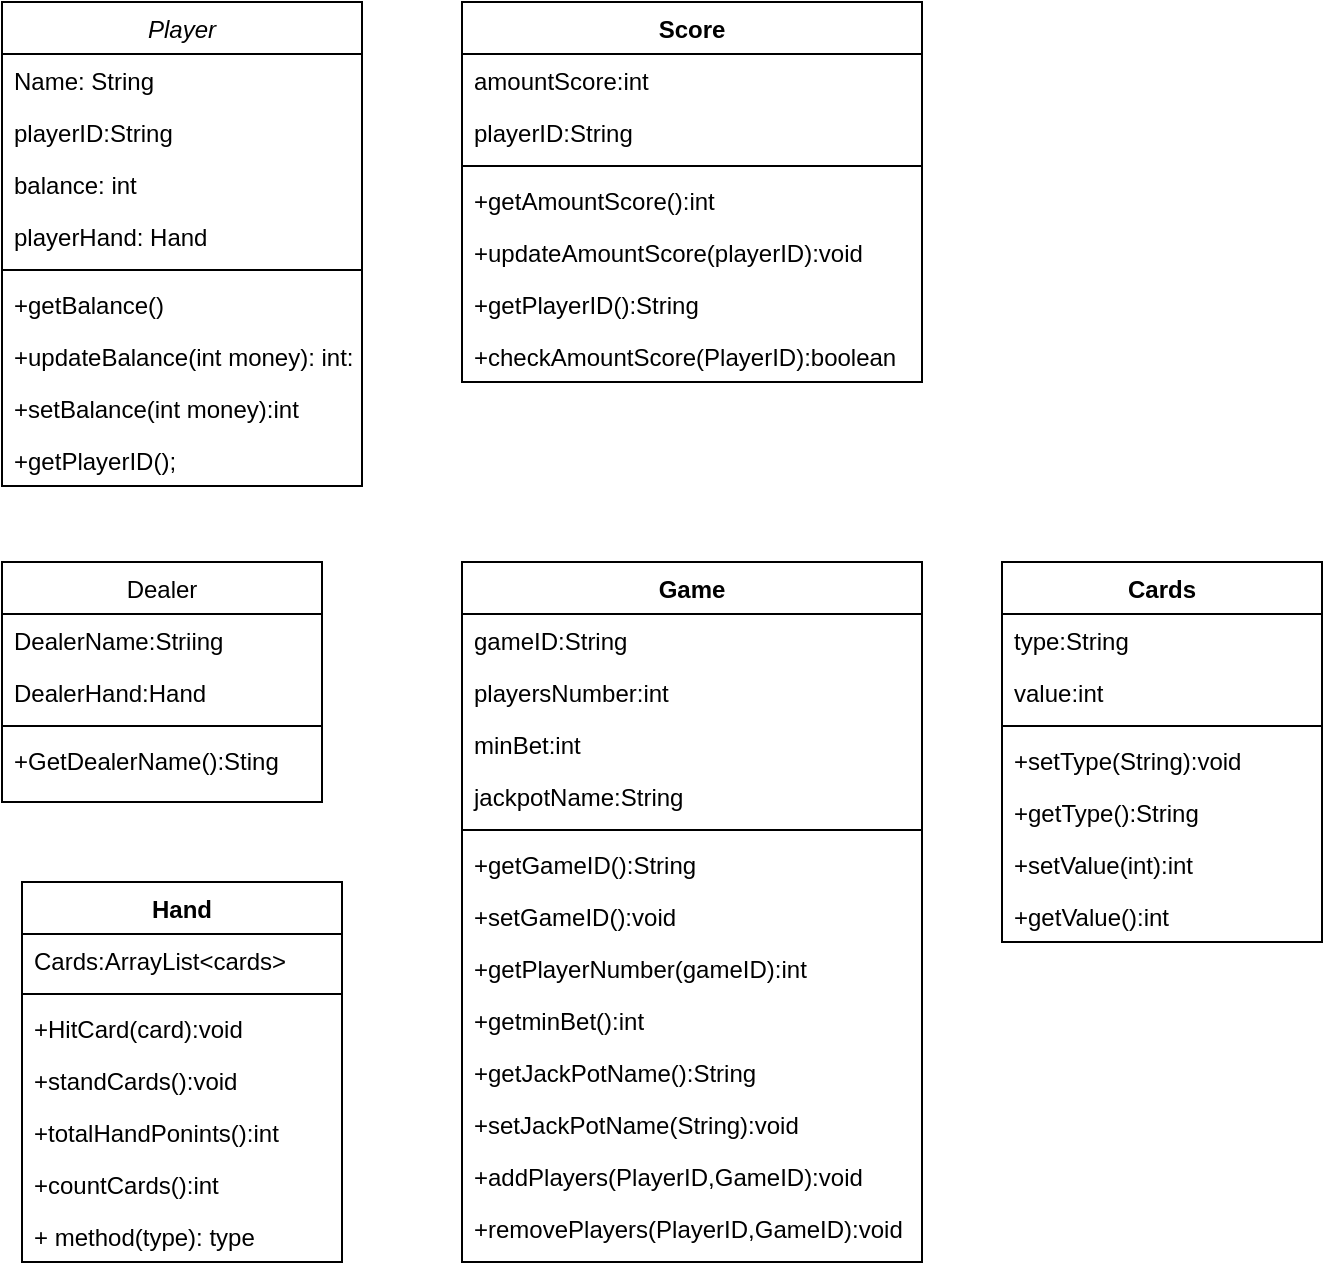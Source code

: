 <mxfile version="14.4.4" type="github"><diagram id="C5RBs43oDa-KdzZeNtuy" name="Page-1"><mxGraphModel dx="625" dy="257" grid="1" gridSize="10" guides="1" tooltips="1" connect="1" arrows="1" fold="1" page="1" pageScale="1" pageWidth="827" pageHeight="1169" math="0" shadow="0"><root><mxCell id="WIyWlLk6GJQsqaUBKTNV-0"/><mxCell id="WIyWlLk6GJQsqaUBKTNV-1" parent="WIyWlLk6GJQsqaUBKTNV-0"/><mxCell id="zkfFHV4jXpPFQw0GAbJ--0" value="Player" style="swimlane;fontStyle=2;align=center;verticalAlign=top;childLayout=stackLayout;horizontal=1;startSize=26;horizontalStack=0;resizeParent=1;resizeLast=0;collapsible=1;marginBottom=0;rounded=0;shadow=0;strokeWidth=1;" parent="WIyWlLk6GJQsqaUBKTNV-1" vertex="1"><mxGeometry x="140" y="60" width="180" height="242" as="geometry"><mxRectangle x="180" y="120" width="160" height="26" as="alternateBounds"/></mxGeometry></mxCell><mxCell id="zkfFHV4jXpPFQw0GAbJ--1" value="Name: String" style="text;align=left;verticalAlign=top;spacingLeft=4;spacingRight=4;overflow=hidden;rotatable=0;points=[[0,0.5],[1,0.5]];portConstraint=eastwest;" parent="zkfFHV4jXpPFQw0GAbJ--0" vertex="1"><mxGeometry y="26" width="180" height="26" as="geometry"/></mxCell><mxCell id="DUQ8-9O6X4aWuYqs7i3v-48" value="playerID:String" style="text;align=left;verticalAlign=top;spacingLeft=4;spacingRight=4;overflow=hidden;rotatable=0;points=[[0,0.5],[1,0.5]];portConstraint=eastwest;rounded=0;shadow=0;html=0;" vertex="1" parent="zkfFHV4jXpPFQw0GAbJ--0"><mxGeometry y="52" width="180" height="26" as="geometry"/></mxCell><mxCell id="zkfFHV4jXpPFQw0GAbJ--2" value="balance: int" style="text;align=left;verticalAlign=top;spacingLeft=4;spacingRight=4;overflow=hidden;rotatable=0;points=[[0,0.5],[1,0.5]];portConstraint=eastwest;rounded=0;shadow=0;html=0;" parent="zkfFHV4jXpPFQw0GAbJ--0" vertex="1"><mxGeometry y="78" width="180" height="26" as="geometry"/></mxCell><mxCell id="DUQ8-9O6X4aWuYqs7i3v-0" value="playerHand: Hand" style="text;align=left;verticalAlign=top;spacingLeft=4;spacingRight=4;overflow=hidden;rotatable=0;points=[[0,0.5],[1,0.5]];portConstraint=eastwest;rounded=0;shadow=0;html=0;" vertex="1" parent="zkfFHV4jXpPFQw0GAbJ--0"><mxGeometry y="104" width="180" height="26" as="geometry"/></mxCell><mxCell id="zkfFHV4jXpPFQw0GAbJ--4" value="" style="line;html=1;strokeWidth=1;align=left;verticalAlign=middle;spacingTop=-1;spacingLeft=3;spacingRight=3;rotatable=0;labelPosition=right;points=[];portConstraint=eastwest;" parent="zkfFHV4jXpPFQw0GAbJ--0" vertex="1"><mxGeometry y="130" width="180" height="8" as="geometry"/></mxCell><mxCell id="zkfFHV4jXpPFQw0GAbJ--5" value="+getBalance()&#10;" style="text;align=left;verticalAlign=top;spacingLeft=4;spacingRight=4;overflow=hidden;rotatable=0;points=[[0,0.5],[1,0.5]];portConstraint=eastwest;" parent="zkfFHV4jXpPFQw0GAbJ--0" vertex="1"><mxGeometry y="138" width="180" height="26" as="geometry"/></mxCell><mxCell id="DUQ8-9O6X4aWuYqs7i3v-3" value="+updateBalance(int money): int: void" style="text;align=left;verticalAlign=top;spacingLeft=4;spacingRight=4;overflow=hidden;rotatable=0;points=[[0,0.5],[1,0.5]];portConstraint=eastwest;" vertex="1" parent="zkfFHV4jXpPFQw0GAbJ--0"><mxGeometry y="164" width="180" height="26" as="geometry"/></mxCell><mxCell id="DUQ8-9O6X4aWuYqs7i3v-49" value="+setBalance(int money):int" style="text;align=left;verticalAlign=top;spacingLeft=4;spacingRight=4;overflow=hidden;rotatable=0;points=[[0,0.5],[1,0.5]];portConstraint=eastwest;" vertex="1" parent="zkfFHV4jXpPFQw0GAbJ--0"><mxGeometry y="190" width="180" height="26" as="geometry"/></mxCell><mxCell id="DUQ8-9O6X4aWuYqs7i3v-4" value="+getPlayerID();" style="text;align=left;verticalAlign=top;spacingLeft=4;spacingRight=4;overflow=hidden;rotatable=0;points=[[0,0.5],[1,0.5]];portConstraint=eastwest;" vertex="1" parent="zkfFHV4jXpPFQw0GAbJ--0"><mxGeometry y="216" width="180" height="26" as="geometry"/></mxCell><mxCell id="zkfFHV4jXpPFQw0GAbJ--17" value="Dealer" style="swimlane;fontStyle=0;align=center;verticalAlign=top;childLayout=stackLayout;horizontal=1;startSize=26;horizontalStack=0;resizeParent=1;resizeLast=0;collapsible=1;marginBottom=0;rounded=0;shadow=0;strokeWidth=1;" parent="WIyWlLk6GJQsqaUBKTNV-1" vertex="1"><mxGeometry x="140" y="340" width="160" height="120" as="geometry"><mxRectangle x="550" y="140" width="160" height="26" as="alternateBounds"/></mxGeometry></mxCell><mxCell id="zkfFHV4jXpPFQw0GAbJ--18" value="DealerName:Striing" style="text;align=left;verticalAlign=top;spacingLeft=4;spacingRight=4;overflow=hidden;rotatable=0;points=[[0,0.5],[1,0.5]];portConstraint=eastwest;" parent="zkfFHV4jXpPFQw0GAbJ--17" vertex="1"><mxGeometry y="26" width="160" height="26" as="geometry"/></mxCell><mxCell id="zkfFHV4jXpPFQw0GAbJ--19" value="DealerHand:Hand" style="text;align=left;verticalAlign=top;spacingLeft=4;spacingRight=4;overflow=hidden;rotatable=0;points=[[0,0.5],[1,0.5]];portConstraint=eastwest;rounded=0;shadow=0;html=0;" parent="zkfFHV4jXpPFQw0GAbJ--17" vertex="1"><mxGeometry y="52" width="160" height="26" as="geometry"/></mxCell><mxCell id="zkfFHV4jXpPFQw0GAbJ--23" value="" style="line;html=1;strokeWidth=1;align=left;verticalAlign=middle;spacingTop=-1;spacingLeft=3;spacingRight=3;rotatable=0;labelPosition=right;points=[];portConstraint=eastwest;" parent="zkfFHV4jXpPFQw0GAbJ--17" vertex="1"><mxGeometry y="78" width="160" height="8" as="geometry"/></mxCell><mxCell id="zkfFHV4jXpPFQw0GAbJ--24" value="+GetDealerName():Sting" style="text;align=left;verticalAlign=top;spacingLeft=4;spacingRight=4;overflow=hidden;rotatable=0;points=[[0,0.5],[1,0.5]];portConstraint=eastwest;" parent="zkfFHV4jXpPFQw0GAbJ--17" vertex="1"><mxGeometry y="86" width="160" height="26" as="geometry"/></mxCell><mxCell id="DUQ8-9O6X4aWuYqs7i3v-8" value="Hand" style="swimlane;fontStyle=1;align=center;verticalAlign=top;childLayout=stackLayout;horizontal=1;startSize=26;horizontalStack=0;resizeParent=1;resizeParentMax=0;resizeLast=0;collapsible=1;marginBottom=0;" vertex="1" parent="WIyWlLk6GJQsqaUBKTNV-1"><mxGeometry x="150" y="500" width="160" height="190" as="geometry"/></mxCell><mxCell id="DUQ8-9O6X4aWuYqs7i3v-9" value="Cards:ArrayList&lt;cards&gt;" style="text;strokeColor=none;fillColor=none;align=left;verticalAlign=top;spacingLeft=4;spacingRight=4;overflow=hidden;rotatable=0;points=[[0,0.5],[1,0.5]];portConstraint=eastwest;" vertex="1" parent="DUQ8-9O6X4aWuYqs7i3v-8"><mxGeometry y="26" width="160" height="26" as="geometry"/></mxCell><mxCell id="DUQ8-9O6X4aWuYqs7i3v-10" value="" style="line;strokeWidth=1;fillColor=none;align=left;verticalAlign=middle;spacingTop=-1;spacingLeft=3;spacingRight=3;rotatable=0;labelPosition=right;points=[];portConstraint=eastwest;" vertex="1" parent="DUQ8-9O6X4aWuYqs7i3v-8"><mxGeometry y="52" width="160" height="8" as="geometry"/></mxCell><mxCell id="DUQ8-9O6X4aWuYqs7i3v-11" value="+HitCard(card):void" style="text;strokeColor=none;fillColor=none;align=left;verticalAlign=top;spacingLeft=4;spacingRight=4;overflow=hidden;rotatable=0;points=[[0,0.5],[1,0.5]];portConstraint=eastwest;" vertex="1" parent="DUQ8-9O6X4aWuYqs7i3v-8"><mxGeometry y="60" width="160" height="26" as="geometry"/></mxCell><mxCell id="DUQ8-9O6X4aWuYqs7i3v-12" value="+standCards():void" style="text;strokeColor=none;fillColor=none;align=left;verticalAlign=top;spacingLeft=4;spacingRight=4;overflow=hidden;rotatable=0;points=[[0,0.5],[1,0.5]];portConstraint=eastwest;" vertex="1" parent="DUQ8-9O6X4aWuYqs7i3v-8"><mxGeometry y="86" width="160" height="26" as="geometry"/></mxCell><mxCell id="DUQ8-9O6X4aWuYqs7i3v-14" value="+totalHandPonints():int" style="text;strokeColor=none;fillColor=none;align=left;verticalAlign=top;spacingLeft=4;spacingRight=4;overflow=hidden;rotatable=0;points=[[0,0.5],[1,0.5]];portConstraint=eastwest;" vertex="1" parent="DUQ8-9O6X4aWuYqs7i3v-8"><mxGeometry y="112" width="160" height="26" as="geometry"/></mxCell><mxCell id="DUQ8-9O6X4aWuYqs7i3v-15" value="+countCards():int" style="text;strokeColor=none;fillColor=none;align=left;verticalAlign=top;spacingLeft=4;spacingRight=4;overflow=hidden;rotatable=0;points=[[0,0.5],[1,0.5]];portConstraint=eastwest;" vertex="1" parent="DUQ8-9O6X4aWuYqs7i3v-8"><mxGeometry y="138" width="160" height="26" as="geometry"/></mxCell><mxCell id="DUQ8-9O6X4aWuYqs7i3v-13" value="+ method(type): type" style="text;strokeColor=none;fillColor=none;align=left;verticalAlign=top;spacingLeft=4;spacingRight=4;overflow=hidden;rotatable=0;points=[[0,0.5],[1,0.5]];portConstraint=eastwest;" vertex="1" parent="DUQ8-9O6X4aWuYqs7i3v-8"><mxGeometry y="164" width="160" height="26" as="geometry"/></mxCell><mxCell id="DUQ8-9O6X4aWuYqs7i3v-16" value="Cards" style="swimlane;fontStyle=1;align=center;verticalAlign=top;childLayout=stackLayout;horizontal=1;startSize=26;horizontalStack=0;resizeParent=1;resizeParentMax=0;resizeLast=0;collapsible=1;marginBottom=0;" vertex="1" parent="WIyWlLk6GJQsqaUBKTNV-1"><mxGeometry x="640" y="340" width="160" height="190" as="geometry"/></mxCell><mxCell id="DUQ8-9O6X4aWuYqs7i3v-24" value="type:String" style="text;strokeColor=none;fillColor=none;align=left;verticalAlign=top;spacingLeft=4;spacingRight=4;overflow=hidden;rotatable=0;points=[[0,0.5],[1,0.5]];portConstraint=eastwest;" vertex="1" parent="DUQ8-9O6X4aWuYqs7i3v-16"><mxGeometry y="26" width="160" height="26" as="geometry"/></mxCell><mxCell id="DUQ8-9O6X4aWuYqs7i3v-17" value="value:int" style="text;strokeColor=none;fillColor=none;align=left;verticalAlign=top;spacingLeft=4;spacingRight=4;overflow=hidden;rotatable=0;points=[[0,0.5],[1,0.5]];portConstraint=eastwest;" vertex="1" parent="DUQ8-9O6X4aWuYqs7i3v-16"><mxGeometry y="52" width="160" height="26" as="geometry"/></mxCell><mxCell id="DUQ8-9O6X4aWuYqs7i3v-18" value="" style="line;strokeWidth=1;fillColor=none;align=left;verticalAlign=middle;spacingTop=-1;spacingLeft=3;spacingRight=3;rotatable=0;labelPosition=right;points=[];portConstraint=eastwest;" vertex="1" parent="DUQ8-9O6X4aWuYqs7i3v-16"><mxGeometry y="78" width="160" height="8" as="geometry"/></mxCell><mxCell id="DUQ8-9O6X4aWuYqs7i3v-19" value="+setType(String):void" style="text;strokeColor=none;fillColor=none;align=left;verticalAlign=top;spacingLeft=4;spacingRight=4;overflow=hidden;rotatable=0;points=[[0,0.5],[1,0.5]];portConstraint=eastwest;" vertex="1" parent="DUQ8-9O6X4aWuYqs7i3v-16"><mxGeometry y="86" width="160" height="26" as="geometry"/></mxCell><mxCell id="DUQ8-9O6X4aWuYqs7i3v-20" value="+getType():String" style="text;strokeColor=none;fillColor=none;align=left;verticalAlign=top;spacingLeft=4;spacingRight=4;overflow=hidden;rotatable=0;points=[[0,0.5],[1,0.5]];portConstraint=eastwest;" vertex="1" parent="DUQ8-9O6X4aWuYqs7i3v-16"><mxGeometry y="112" width="160" height="26" as="geometry"/></mxCell><mxCell id="DUQ8-9O6X4aWuYqs7i3v-21" value="+setValue(int):int" style="text;strokeColor=none;fillColor=none;align=left;verticalAlign=top;spacingLeft=4;spacingRight=4;overflow=hidden;rotatable=0;points=[[0,0.5],[1,0.5]];portConstraint=eastwest;" vertex="1" parent="DUQ8-9O6X4aWuYqs7i3v-16"><mxGeometry y="138" width="160" height="26" as="geometry"/></mxCell><mxCell id="DUQ8-9O6X4aWuYqs7i3v-22" value="+getValue():int" style="text;strokeColor=none;fillColor=none;align=left;verticalAlign=top;spacingLeft=4;spacingRight=4;overflow=hidden;rotatable=0;points=[[0,0.5],[1,0.5]];portConstraint=eastwest;" vertex="1" parent="DUQ8-9O6X4aWuYqs7i3v-16"><mxGeometry y="164" width="160" height="26" as="geometry"/></mxCell><mxCell id="DUQ8-9O6X4aWuYqs7i3v-25" value="Game" style="swimlane;fontStyle=1;align=center;verticalAlign=top;childLayout=stackLayout;horizontal=1;startSize=26;horizontalStack=0;resizeParent=1;resizeParentMax=0;resizeLast=0;collapsible=1;marginBottom=0;" vertex="1" parent="WIyWlLk6GJQsqaUBKTNV-1"><mxGeometry x="370" y="340" width="230" height="350" as="geometry"/></mxCell><mxCell id="DUQ8-9O6X4aWuYqs7i3v-26" value="gameID:String" style="text;strokeColor=none;fillColor=none;align=left;verticalAlign=top;spacingLeft=4;spacingRight=4;overflow=hidden;rotatable=0;points=[[0,0.5],[1,0.5]];portConstraint=eastwest;" vertex="1" parent="DUQ8-9O6X4aWuYqs7i3v-25"><mxGeometry y="26" width="230" height="26" as="geometry"/></mxCell><mxCell id="DUQ8-9O6X4aWuYqs7i3v-27" value="playersNumber:int" style="text;strokeColor=none;fillColor=none;align=left;verticalAlign=top;spacingLeft=4;spacingRight=4;overflow=hidden;rotatable=0;points=[[0,0.5],[1,0.5]];portConstraint=eastwest;" vertex="1" parent="DUQ8-9O6X4aWuYqs7i3v-25"><mxGeometry y="52" width="230" height="26" as="geometry"/></mxCell><mxCell id="DUQ8-9O6X4aWuYqs7i3v-35" value="minBet:int" style="text;strokeColor=none;fillColor=none;align=left;verticalAlign=top;spacingLeft=4;spacingRight=4;overflow=hidden;rotatable=0;points=[[0,0.5],[1,0.5]];portConstraint=eastwest;" vertex="1" parent="DUQ8-9O6X4aWuYqs7i3v-25"><mxGeometry y="78" width="230" height="26" as="geometry"/></mxCell><mxCell id="DUQ8-9O6X4aWuYqs7i3v-36" value="jackpotName:String" style="text;strokeColor=none;fillColor=none;align=left;verticalAlign=top;spacingLeft=4;spacingRight=4;overflow=hidden;rotatable=0;points=[[0,0.5],[1,0.5]];portConstraint=eastwest;" vertex="1" parent="DUQ8-9O6X4aWuYqs7i3v-25"><mxGeometry y="104" width="230" height="26" as="geometry"/></mxCell><mxCell id="DUQ8-9O6X4aWuYqs7i3v-28" value="" style="line;strokeWidth=1;fillColor=none;align=left;verticalAlign=middle;spacingTop=-1;spacingLeft=3;spacingRight=3;rotatable=0;labelPosition=right;points=[];portConstraint=eastwest;" vertex="1" parent="DUQ8-9O6X4aWuYqs7i3v-25"><mxGeometry y="130" width="230" height="8" as="geometry"/></mxCell><mxCell id="DUQ8-9O6X4aWuYqs7i3v-29" value="+getGameID():String" style="text;strokeColor=none;fillColor=none;align=left;verticalAlign=top;spacingLeft=4;spacingRight=4;overflow=hidden;rotatable=0;points=[[0,0.5],[1,0.5]];portConstraint=eastwest;" vertex="1" parent="DUQ8-9O6X4aWuYqs7i3v-25"><mxGeometry y="138" width="230" height="26" as="geometry"/></mxCell><mxCell id="DUQ8-9O6X4aWuYqs7i3v-30" value="+setGameID():void" style="text;strokeColor=none;fillColor=none;align=left;verticalAlign=top;spacingLeft=4;spacingRight=4;overflow=hidden;rotatable=0;points=[[0,0.5],[1,0.5]];portConstraint=eastwest;" vertex="1" parent="DUQ8-9O6X4aWuYqs7i3v-25"><mxGeometry y="164" width="230" height="26" as="geometry"/></mxCell><mxCell id="DUQ8-9O6X4aWuYqs7i3v-31" value="+getPlayerNumber(gameID):int" style="text;strokeColor=none;fillColor=none;align=left;verticalAlign=top;spacingLeft=4;spacingRight=4;overflow=hidden;rotatable=0;points=[[0,0.5],[1,0.5]];portConstraint=eastwest;" vertex="1" parent="DUQ8-9O6X4aWuYqs7i3v-25"><mxGeometry y="190" width="230" height="26" as="geometry"/></mxCell><mxCell id="DUQ8-9O6X4aWuYqs7i3v-32" value="+getminBet():int" style="text;strokeColor=none;fillColor=none;align=left;verticalAlign=top;spacingLeft=4;spacingRight=4;overflow=hidden;rotatable=0;points=[[0,0.5],[1,0.5]];portConstraint=eastwest;" vertex="1" parent="DUQ8-9O6X4aWuYqs7i3v-25"><mxGeometry y="216" width="230" height="26" as="geometry"/></mxCell><mxCell id="DUQ8-9O6X4aWuYqs7i3v-37" value="+getJackPotName():String" style="text;strokeColor=none;fillColor=none;align=left;verticalAlign=top;spacingLeft=4;spacingRight=4;overflow=hidden;rotatable=0;points=[[0,0.5],[1,0.5]];portConstraint=eastwest;" vertex="1" parent="DUQ8-9O6X4aWuYqs7i3v-25"><mxGeometry y="242" width="230" height="26" as="geometry"/></mxCell><mxCell id="DUQ8-9O6X4aWuYqs7i3v-39" value="+setJackPotName(String):void" style="text;strokeColor=none;fillColor=none;align=left;verticalAlign=top;spacingLeft=4;spacingRight=4;overflow=hidden;rotatable=0;points=[[0,0.5],[1,0.5]];portConstraint=eastwest;" vertex="1" parent="DUQ8-9O6X4aWuYqs7i3v-25"><mxGeometry y="268" width="230" height="26" as="geometry"/></mxCell><mxCell id="DUQ8-9O6X4aWuYqs7i3v-38" value="+addPlayers(PlayerID,GameID):void" style="text;strokeColor=none;fillColor=none;align=left;verticalAlign=top;spacingLeft=4;spacingRight=4;overflow=hidden;rotatable=0;points=[[0,0.5],[1,0.5]];portConstraint=eastwest;" vertex="1" parent="DUQ8-9O6X4aWuYqs7i3v-25"><mxGeometry y="294" width="230" height="26" as="geometry"/></mxCell><mxCell id="DUQ8-9O6X4aWuYqs7i3v-33" value="+removePlayers(PlayerID,GameID):void" style="text;strokeColor=none;fillColor=none;align=left;verticalAlign=top;spacingLeft=4;spacingRight=4;overflow=hidden;rotatable=0;points=[[0,0.5],[1,0.5]];portConstraint=eastwest;" vertex="1" parent="DUQ8-9O6X4aWuYqs7i3v-25"><mxGeometry y="320" width="230" height="30" as="geometry"/></mxCell><mxCell id="DUQ8-9O6X4aWuYqs7i3v-40" value="Score&#10;" style="swimlane;fontStyle=1;align=center;verticalAlign=top;childLayout=stackLayout;horizontal=1;startSize=26;horizontalStack=0;resizeParent=1;resizeParentMax=0;resizeLast=0;collapsible=1;marginBottom=0;" vertex="1" parent="WIyWlLk6GJQsqaUBKTNV-1"><mxGeometry x="370" y="60" width="230" height="190" as="geometry"/></mxCell><mxCell id="DUQ8-9O6X4aWuYqs7i3v-41" value="amountScore:int" style="text;strokeColor=none;fillColor=none;align=left;verticalAlign=top;spacingLeft=4;spacingRight=4;overflow=hidden;rotatable=0;points=[[0,0.5],[1,0.5]];portConstraint=eastwest;" vertex="1" parent="DUQ8-9O6X4aWuYqs7i3v-40"><mxGeometry y="26" width="230" height="26" as="geometry"/></mxCell><mxCell id="DUQ8-9O6X4aWuYqs7i3v-42" value="playerID:String" style="text;strokeColor=none;fillColor=none;align=left;verticalAlign=top;spacingLeft=4;spacingRight=4;overflow=hidden;rotatable=0;points=[[0,0.5],[1,0.5]];portConstraint=eastwest;" vertex="1" parent="DUQ8-9O6X4aWuYqs7i3v-40"><mxGeometry y="52" width="230" height="26" as="geometry"/></mxCell><mxCell id="DUQ8-9O6X4aWuYqs7i3v-43" value="" style="line;strokeWidth=1;fillColor=none;align=left;verticalAlign=middle;spacingTop=-1;spacingLeft=3;spacingRight=3;rotatable=0;labelPosition=right;points=[];portConstraint=eastwest;" vertex="1" parent="DUQ8-9O6X4aWuYqs7i3v-40"><mxGeometry y="78" width="230" height="8" as="geometry"/></mxCell><mxCell id="DUQ8-9O6X4aWuYqs7i3v-44" value="+getAmountScore():int" style="text;strokeColor=none;fillColor=none;align=left;verticalAlign=top;spacingLeft=4;spacingRight=4;overflow=hidden;rotatable=0;points=[[0,0.5],[1,0.5]];portConstraint=eastwest;" vertex="1" parent="DUQ8-9O6X4aWuYqs7i3v-40"><mxGeometry y="86" width="230" height="26" as="geometry"/></mxCell><mxCell id="DUQ8-9O6X4aWuYqs7i3v-45" value="+updateAmountScore(playerID):void" style="text;strokeColor=none;fillColor=none;align=left;verticalAlign=top;spacingLeft=4;spacingRight=4;overflow=hidden;rotatable=0;points=[[0,0.5],[1,0.5]];portConstraint=eastwest;" vertex="1" parent="DUQ8-9O6X4aWuYqs7i3v-40"><mxGeometry y="112" width="230" height="26" as="geometry"/></mxCell><mxCell id="DUQ8-9O6X4aWuYqs7i3v-46" value="+getPlayerID():String" style="text;strokeColor=none;fillColor=none;align=left;verticalAlign=top;spacingLeft=4;spacingRight=4;overflow=hidden;rotatable=0;points=[[0,0.5],[1,0.5]];portConstraint=eastwest;" vertex="1" parent="DUQ8-9O6X4aWuYqs7i3v-40"><mxGeometry y="138" width="230" height="26" as="geometry"/></mxCell><mxCell id="DUQ8-9O6X4aWuYqs7i3v-47" value="+checkAmountScore(PlayerID):boolean" style="text;strokeColor=none;fillColor=none;align=left;verticalAlign=top;spacingLeft=4;spacingRight=4;overflow=hidden;rotatable=0;points=[[0,0.5],[1,0.5]];portConstraint=eastwest;" vertex="1" parent="DUQ8-9O6X4aWuYqs7i3v-40"><mxGeometry y="164" width="230" height="26" as="geometry"/></mxCell></root></mxGraphModel></diagram></mxfile>
